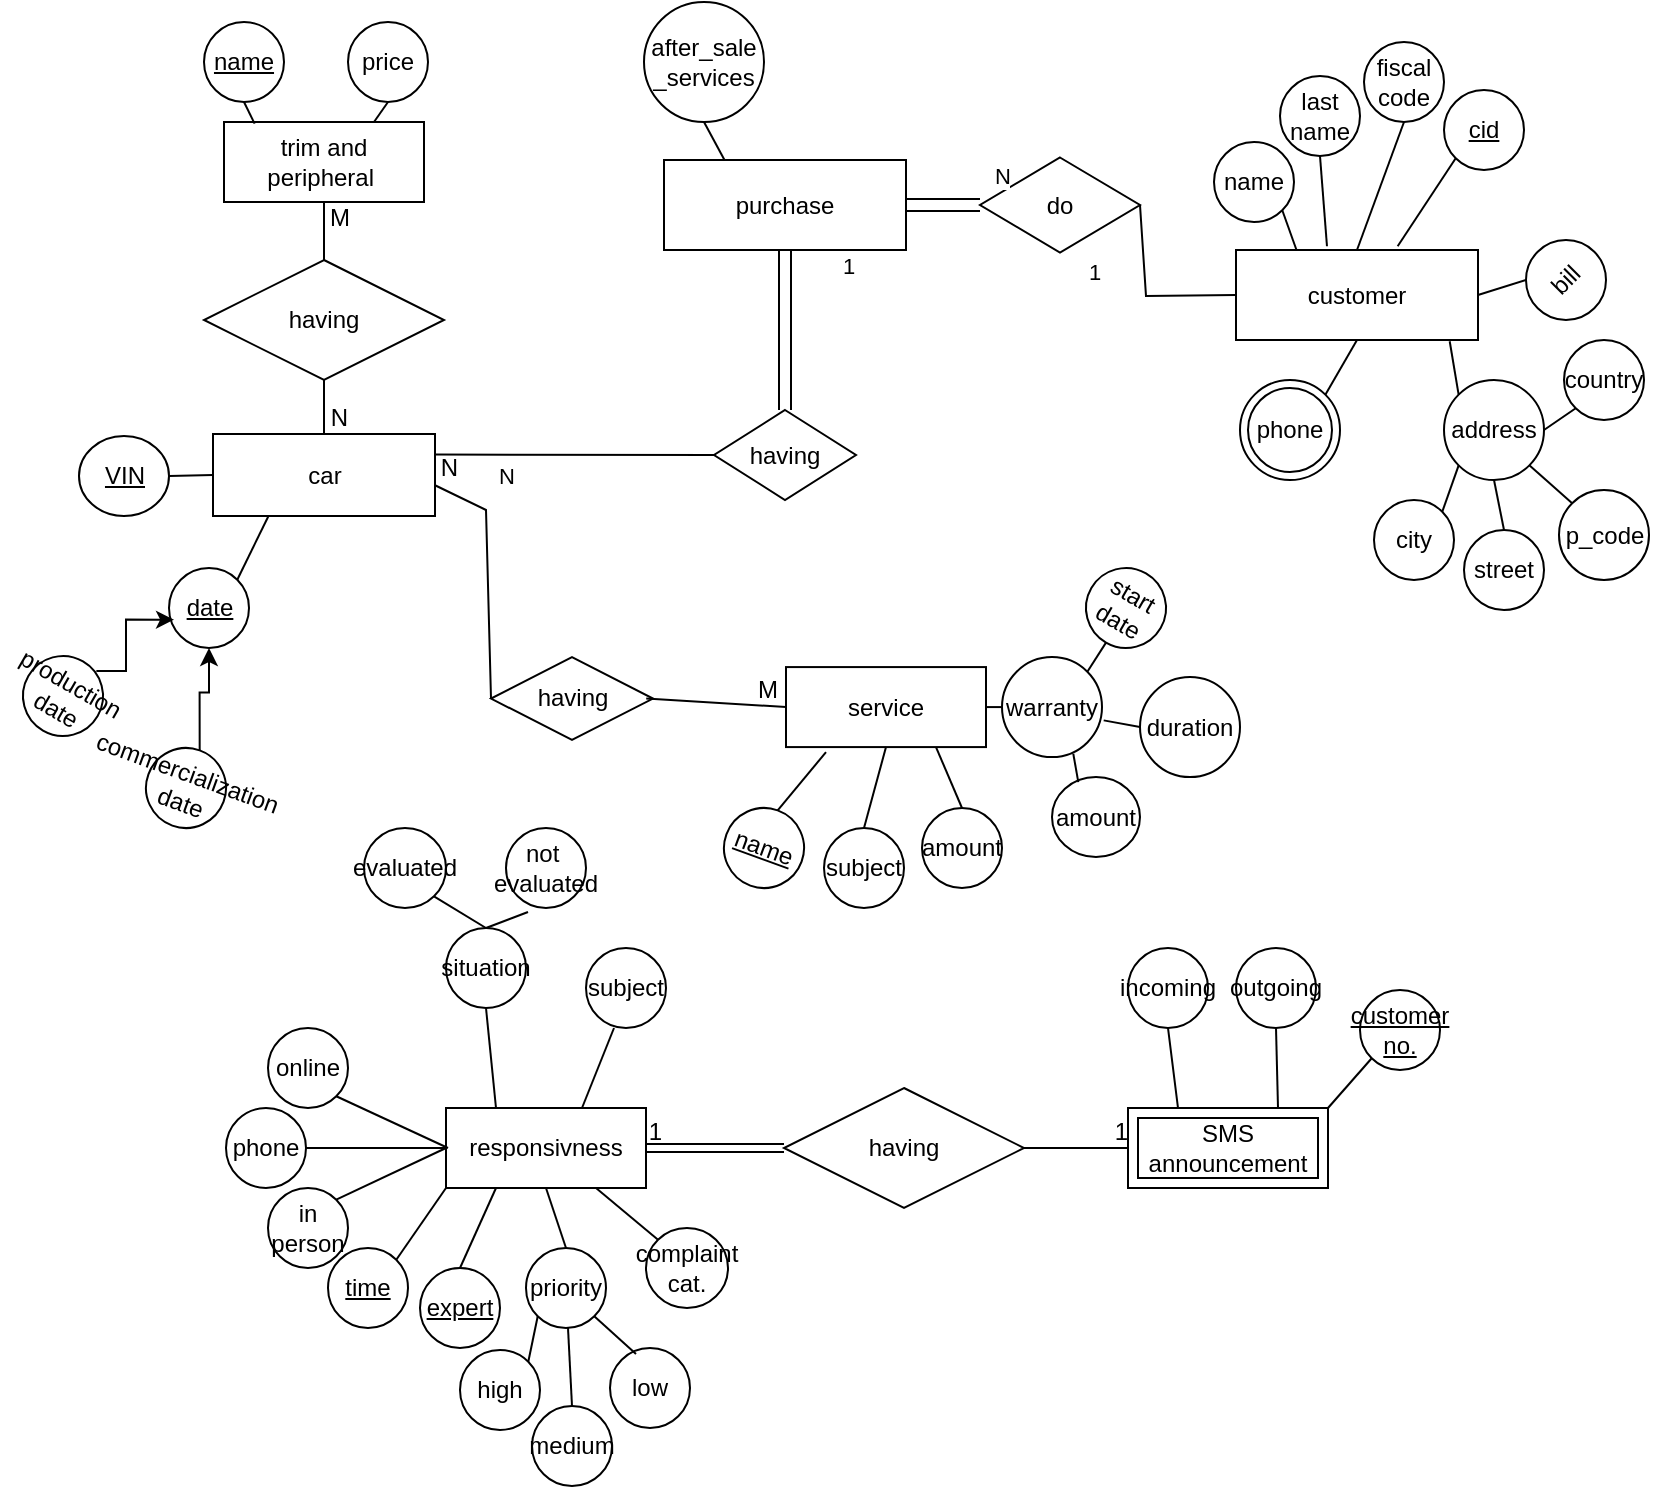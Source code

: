 <mxfile version="20.1.1" type="github">
  <diagram id="R2lEEEUBdFMjLlhIrx00" name="Page-1">
    <mxGraphModel dx="1662" dy="762" grid="1" gridSize="10" guides="1" tooltips="1" connect="1" arrows="1" fold="1" page="1" pageScale="1" pageWidth="850" pageHeight="1100" math="0" shadow="0" extFonts="Permanent Marker^https://fonts.googleapis.com/css?family=Permanent+Marker">
      <root>
        <mxCell id="0" />
        <mxCell id="1" parent="0" />
        <mxCell id="VcXtkFI63KXnIuvHoUmG-1" value="customer" style="rounded=0.5;whiteSpace=wrap;html=1;" parent="1" vertex="1">
          <mxGeometry x="635" y="130" width="121" height="45" as="geometry" />
        </mxCell>
        <mxCell id="VcXtkFI63KXnIuvHoUmG-2" value="name" style="ellipse;whiteSpace=wrap;html=1;aspect=fixed;" parent="1" vertex="1">
          <mxGeometry x="624" y="76" width="40" height="40" as="geometry" />
        </mxCell>
        <mxCell id="VcXtkFI63KXnIuvHoUmG-3" value="last name" style="ellipse;whiteSpace=wrap;html=1;aspect=fixed;" parent="1" vertex="1">
          <mxGeometry x="657" y="43" width="40" height="40" as="geometry" />
        </mxCell>
        <mxCell id="VcXtkFI63KXnIuvHoUmG-4" value="fiscal code" style="ellipse;whiteSpace=wrap;html=1;aspect=fixed;" parent="1" vertex="1">
          <mxGeometry x="699" y="26" width="40" height="40" as="geometry" />
        </mxCell>
        <mxCell id="VcXtkFI63KXnIuvHoUmG-5" value="cid" style="ellipse;whiteSpace=wrap;html=1;aspect=fixed;fontStyle=4;" parent="1" vertex="1">
          <mxGeometry x="739" y="50" width="40" height="40" as="geometry" />
        </mxCell>
        <mxCell id="VcXtkFI63KXnIuvHoUmG-6" value="phone" style="ellipse;shape=doubleEllipse;whiteSpace=wrap;html=1;aspect=fixed;" parent="1" vertex="1">
          <mxGeometry x="637" y="195" width="50" height="50" as="geometry" />
        </mxCell>
        <mxCell id="VcXtkFI63KXnIuvHoUmG-7" value="address" style="ellipse;whiteSpace=wrap;html=1;aspect=fixed;" parent="1" vertex="1">
          <mxGeometry x="739" y="195" width="50" height="50" as="geometry" />
        </mxCell>
        <mxCell id="VcXtkFI63KXnIuvHoUmG-8" value="city" style="ellipse;whiteSpace=wrap;html=1;aspect=fixed;" parent="1" vertex="1">
          <mxGeometry x="704" y="255" width="40" height="40" as="geometry" />
        </mxCell>
        <mxCell id="VcXtkFI63KXnIuvHoUmG-9" value="street" style="ellipse;whiteSpace=wrap;html=1;aspect=fixed;" parent="1" vertex="1">
          <mxGeometry x="749" y="270" width="40" height="40" as="geometry" />
        </mxCell>
        <mxCell id="VcXtkFI63KXnIuvHoUmG-10" value="country" style="ellipse;whiteSpace=wrap;html=1;aspect=fixed;" parent="1" vertex="1">
          <mxGeometry x="799" y="175" width="40" height="40" as="geometry" />
        </mxCell>
        <mxCell id="VcXtkFI63KXnIuvHoUmG-12" value="p_code" style="ellipse;whiteSpace=wrap;html=1;aspect=fixed;" parent="1" vertex="1">
          <mxGeometry x="796.5" y="250" width="45" height="45" as="geometry" />
        </mxCell>
        <mxCell id="VcXtkFI63KXnIuvHoUmG-14" value="bill" style="ellipse;whiteSpace=wrap;html=1;aspect=fixed;rotation=-45;" parent="1" vertex="1">
          <mxGeometry x="780" y="125" width="40" height="40" as="geometry" />
        </mxCell>
        <mxCell id="VcXtkFI63KXnIuvHoUmG-16" value="" style="endArrow=none;html=1;rounded=0;entryX=0;entryY=1;entryDx=0;entryDy=0;exitX=0.668;exitY=-0.042;exitDx=0;exitDy=0;exitPerimeter=0;" parent="1" source="VcXtkFI63KXnIuvHoUmG-1" target="VcXtkFI63KXnIuvHoUmG-5" edge="1">
          <mxGeometry width="50" height="50" relative="1" as="geometry">
            <mxPoint x="929" y="375" as="sourcePoint" />
            <mxPoint x="979" y="325" as="targetPoint" />
          </mxGeometry>
        </mxCell>
        <mxCell id="VcXtkFI63KXnIuvHoUmG-17" value="" style="endArrow=none;html=1;rounded=0;entryX=0.5;entryY=1;entryDx=0;entryDy=0;exitX=0.5;exitY=0;exitDx=0;exitDy=0;" parent="1" source="VcXtkFI63KXnIuvHoUmG-1" target="VcXtkFI63KXnIuvHoUmG-4" edge="1">
          <mxGeometry width="50" height="50" relative="1" as="geometry">
            <mxPoint x="929" y="375" as="sourcePoint" />
            <mxPoint x="979" y="325" as="targetPoint" />
          </mxGeometry>
        </mxCell>
        <mxCell id="VcXtkFI63KXnIuvHoUmG-18" value="" style="endArrow=none;html=1;rounded=0;entryX=0.5;entryY=1;entryDx=0;entryDy=0;exitX=0.376;exitY=-0.042;exitDx=0;exitDy=0;exitPerimeter=0;" parent="1" source="VcXtkFI63KXnIuvHoUmG-1" target="VcXtkFI63KXnIuvHoUmG-3" edge="1">
          <mxGeometry width="50" height="50" relative="1" as="geometry">
            <mxPoint x="929" y="375" as="sourcePoint" />
            <mxPoint x="979" y="325" as="targetPoint" />
          </mxGeometry>
        </mxCell>
        <mxCell id="VcXtkFI63KXnIuvHoUmG-19" value="" style="endArrow=none;html=1;rounded=0;entryX=1;entryY=1;entryDx=0;entryDy=0;exitX=0.25;exitY=0;exitDx=0;exitDy=0;" parent="1" source="VcXtkFI63KXnIuvHoUmG-1" target="VcXtkFI63KXnIuvHoUmG-2" edge="1">
          <mxGeometry width="50" height="50" relative="1" as="geometry">
            <mxPoint x="929" y="375" as="sourcePoint" />
            <mxPoint x="979" y="325" as="targetPoint" />
          </mxGeometry>
        </mxCell>
        <mxCell id="VcXtkFI63KXnIuvHoUmG-20" value="" style="endArrow=none;html=1;rounded=0;entryX=1;entryY=0;entryDx=0;entryDy=0;exitX=0.5;exitY=1;exitDx=0;exitDy=0;" parent="1" source="VcXtkFI63KXnIuvHoUmG-1" target="VcXtkFI63KXnIuvHoUmG-6" edge="1">
          <mxGeometry width="50" height="50" relative="1" as="geometry">
            <mxPoint x="929" y="375" as="sourcePoint" />
            <mxPoint x="979" y="325" as="targetPoint" />
          </mxGeometry>
        </mxCell>
        <mxCell id="VcXtkFI63KXnIuvHoUmG-21" value="" style="endArrow=none;html=1;rounded=0;entryX=1;entryY=0.5;entryDx=0;entryDy=0;exitX=0;exitY=0;exitDx=0;exitDy=0;" parent="1" source="VcXtkFI63KXnIuvHoUmG-14" target="VcXtkFI63KXnIuvHoUmG-1" edge="1">
          <mxGeometry width="50" height="50" relative="1" as="geometry">
            <mxPoint x="929" y="375" as="sourcePoint" />
            <mxPoint x="979" y="325" as="targetPoint" />
          </mxGeometry>
        </mxCell>
        <mxCell id="VcXtkFI63KXnIuvHoUmG-22" value="" style="endArrow=none;html=1;rounded=0;entryX=0.883;entryY=1.014;entryDx=0;entryDy=0;exitX=0;exitY=0;exitDx=0;exitDy=0;entryPerimeter=0;" parent="1" source="VcXtkFI63KXnIuvHoUmG-7" target="VcXtkFI63KXnIuvHoUmG-1" edge="1">
          <mxGeometry width="50" height="50" relative="1" as="geometry">
            <mxPoint x="929" y="375" as="sourcePoint" />
            <mxPoint x="979" y="325" as="targetPoint" />
          </mxGeometry>
        </mxCell>
        <mxCell id="VcXtkFI63KXnIuvHoUmG-23" value="" style="endArrow=none;html=1;rounded=0;entryX=1;entryY=1;entryDx=0;entryDy=0;exitX=0;exitY=0;exitDx=0;exitDy=0;" parent="1" source="VcXtkFI63KXnIuvHoUmG-12" target="VcXtkFI63KXnIuvHoUmG-7" edge="1">
          <mxGeometry width="50" height="50" relative="1" as="geometry">
            <mxPoint x="1029" y="335" as="sourcePoint" />
            <mxPoint x="1079" y="285" as="targetPoint" />
          </mxGeometry>
        </mxCell>
        <mxCell id="VcXtkFI63KXnIuvHoUmG-24" value="" style="endArrow=none;html=1;rounded=0;entryX=0.5;entryY=1;entryDx=0;entryDy=0;exitX=0.5;exitY=0;exitDx=0;exitDy=0;" parent="1" source="VcXtkFI63KXnIuvHoUmG-9" target="VcXtkFI63KXnIuvHoUmG-7" edge="1">
          <mxGeometry width="50" height="50" relative="1" as="geometry">
            <mxPoint x="1029" y="335" as="sourcePoint" />
            <mxPoint x="1079" y="285" as="targetPoint" />
          </mxGeometry>
        </mxCell>
        <mxCell id="VcXtkFI63KXnIuvHoUmG-25" value="" style="endArrow=none;html=1;rounded=0;entryX=0;entryY=1;entryDx=0;entryDy=0;exitX=1;exitY=0;exitDx=0;exitDy=0;" parent="1" source="VcXtkFI63KXnIuvHoUmG-8" target="VcXtkFI63KXnIuvHoUmG-7" edge="1">
          <mxGeometry width="50" height="50" relative="1" as="geometry">
            <mxPoint x="1029" y="335" as="sourcePoint" />
            <mxPoint x="1079" y="285" as="targetPoint" />
          </mxGeometry>
        </mxCell>
        <mxCell id="VcXtkFI63KXnIuvHoUmG-26" value="" style="endArrow=none;html=1;rounded=0;exitX=0;exitY=1;exitDx=0;exitDy=0;entryX=1;entryY=0.5;entryDx=0;entryDy=0;" parent="1" source="VcXtkFI63KXnIuvHoUmG-10" target="VcXtkFI63KXnIuvHoUmG-7" edge="1">
          <mxGeometry width="50" height="50" relative="1" as="geometry">
            <mxPoint x="1029" y="335" as="sourcePoint" />
            <mxPoint x="790" y="220" as="targetPoint" />
          </mxGeometry>
        </mxCell>
        <mxCell id="VcXtkFI63KXnIuvHoUmG-27" value="purchase" style="rounded=0;whiteSpace=wrap;html=1;" parent="1" vertex="1">
          <mxGeometry x="349" y="85" width="121" height="45" as="geometry" />
        </mxCell>
        <mxCell id="VcXtkFI63KXnIuvHoUmG-28" value="do" style="rhombus;whiteSpace=wrap;html=1;" parent="1" vertex="1">
          <mxGeometry x="507" y="83.75" width="80" height="47.5" as="geometry" />
        </mxCell>
        <mxCell id="VcXtkFI63KXnIuvHoUmG-31" value="after_sale&lt;br&gt;_services" style="ellipse;whiteSpace=wrap;html=1;aspect=fixed;" parent="1" vertex="1">
          <mxGeometry x="339" y="6" width="60" height="60" as="geometry" />
        </mxCell>
        <mxCell id="VcXtkFI63KXnIuvHoUmG-32" value="" style="endArrow=none;html=1;rounded=0;entryX=0.5;entryY=1;entryDx=0;entryDy=0;exitX=0.25;exitY=0;exitDx=0;exitDy=0;" parent="1" source="VcXtkFI63KXnIuvHoUmG-27" target="VcXtkFI63KXnIuvHoUmG-31" edge="1">
          <mxGeometry width="50" height="50" relative="1" as="geometry">
            <mxPoint x="461" y="150" as="sourcePoint" />
            <mxPoint x="411" y="340" as="targetPoint" />
          </mxGeometry>
        </mxCell>
        <mxCell id="VcXtkFI63KXnIuvHoUmG-39" value="" style="endArrow=classic;html=1;rounded=0;shape=link;width=6;entryX=1;entryY=0.5;entryDx=0;entryDy=0;exitX=0;exitY=0.5;exitDx=0;exitDy=0;" parent="1" source="VcXtkFI63KXnIuvHoUmG-28" target="VcXtkFI63KXnIuvHoUmG-27" edge="1">
          <mxGeometry relative="1" as="geometry">
            <mxPoint x="351" y="180" as="sourcePoint" />
            <mxPoint x="441" y="370" as="targetPoint" />
            <Array as="points" />
          </mxGeometry>
        </mxCell>
        <mxCell id="VcXtkFI63KXnIuvHoUmG-40" value="N" style="edgeLabel;resizable=0;html=1;align=center;verticalAlign=middle;" parent="VcXtkFI63KXnIuvHoUmG-39" connectable="0" vertex="1">
          <mxGeometry relative="1" as="geometry">
            <mxPoint x="29" y="-15" as="offset" />
          </mxGeometry>
        </mxCell>
        <mxCell id="VcXtkFI63KXnIuvHoUmG-50" value="" style="endArrow=0;html=1;rounded=0;exitX=0;exitY=0.5;exitDx=0;exitDy=0;entryX=1;entryY=0.5;entryDx=0;entryDy=0;" parent="1" source="VcXtkFI63KXnIuvHoUmG-1" target="VcXtkFI63KXnIuvHoUmG-28" edge="1">
          <mxGeometry relative="1" as="geometry">
            <mxPoint x="375" y="348" as="sourcePoint" />
            <mxPoint x="475" y="348" as="targetPoint" />
            <Array as="points">
              <mxPoint x="590" y="153" />
            </Array>
          </mxGeometry>
        </mxCell>
        <mxCell id="VcXtkFI63KXnIuvHoUmG-51" value="1" style="edgeLabel;resizable=0;html=1;align=center;verticalAlign=middle;" parent="VcXtkFI63KXnIuvHoUmG-50" connectable="0" vertex="1">
          <mxGeometry relative="1" as="geometry">
            <mxPoint x="-26" y="-12" as="offset" />
          </mxGeometry>
        </mxCell>
        <mxCell id="VcXtkFI63KXnIuvHoUmG-52" value="car" style="rounded=0;whiteSpace=wrap;html=1;" parent="1" vertex="1">
          <mxGeometry x="123.5" y="222" width="111" height="41" as="geometry" />
        </mxCell>
        <mxCell id="VcXtkFI63KXnIuvHoUmG-53" value="having" style="rhombus;whiteSpace=wrap;html=1;rotation=0;" parent="1" vertex="1">
          <mxGeometry x="374" y="210" width="71" height="45" as="geometry" />
        </mxCell>
        <mxCell id="VcXtkFI63KXnIuvHoUmG-54" value="" style="endArrow=classic;html=1;rounded=0;shape=link;width=6;entryX=0.5;entryY=1;entryDx=0;entryDy=0;" parent="1" source="VcXtkFI63KXnIuvHoUmG-53" target="VcXtkFI63KXnIuvHoUmG-27" edge="1">
          <mxGeometry relative="1" as="geometry">
            <mxPoint x="491" y="287.5" as="sourcePoint" />
            <mxPoint x="571" y="287.5" as="targetPoint" />
          </mxGeometry>
        </mxCell>
        <mxCell id="VcXtkFI63KXnIuvHoUmG-55" value="1" style="edgeLabel;resizable=0;html=1;align=center;verticalAlign=middle;" parent="VcXtkFI63KXnIuvHoUmG-54" connectable="0" vertex="1">
          <mxGeometry relative="1" as="geometry">
            <mxPoint x="31" y="-32" as="offset" />
          </mxGeometry>
        </mxCell>
        <mxCell id="VcXtkFI63KXnIuvHoUmG-56" value="" style="endArrow=0;html=1;rounded=0;exitX=1;exitY=0.25;exitDx=0;exitDy=0;entryX=0;entryY=0.5;entryDx=0;entryDy=0;" parent="1" source="VcXtkFI63KXnIuvHoUmG-52" target="VcXtkFI63KXnIuvHoUmG-53" edge="1">
          <mxGeometry relative="1" as="geometry">
            <mxPoint x="261" y="132" as="sourcePoint" />
            <mxPoint x="331" y="132" as="targetPoint" />
            <Array as="points" />
          </mxGeometry>
        </mxCell>
        <mxCell id="VcXtkFI63KXnIuvHoUmG-57" value="N" style="edgeLabel;resizable=0;html=1;align=center;verticalAlign=middle;" parent="VcXtkFI63KXnIuvHoUmG-56" connectable="0" vertex="1">
          <mxGeometry relative="1" as="geometry">
            <mxPoint x="-35" y="10" as="offset" />
          </mxGeometry>
        </mxCell>
        <mxCell id="VcXtkFI63KXnIuvHoUmG-60" value="" style="endArrow=none;html=1;rounded=0;exitX=1;exitY=0.5;exitDx=0;exitDy=0;entryX=0;entryY=0.5;entryDx=0;entryDy=0;" parent="1" source="VcXtkFI63KXnIuvHoUmG-68" target="VcXtkFI63KXnIuvHoUmG-52" edge="1">
          <mxGeometry width="50" height="50" relative="1" as="geometry">
            <mxPoint x="99" y="253" as="sourcePoint" />
            <mxPoint x="309" y="143" as="targetPoint" />
          </mxGeometry>
        </mxCell>
        <mxCell id="VcXtkFI63KXnIuvHoUmG-61" value="date" style="ellipse;whiteSpace=wrap;html=1;aspect=fixed;fontStyle=4;" parent="1" vertex="1">
          <mxGeometry x="101.5" y="289" width="40" height="40" as="geometry" />
        </mxCell>
        <mxCell id="VcXtkFI63KXnIuvHoUmG-62" value="" style="endArrow=none;html=1;rounded=0;entryX=0.25;entryY=1;entryDx=0;entryDy=0;exitX=1;exitY=0;exitDx=0;exitDy=0;" parent="1" source="VcXtkFI63KXnIuvHoUmG-61" target="VcXtkFI63KXnIuvHoUmG-52" edge="1">
          <mxGeometry width="50" height="50" relative="1" as="geometry">
            <mxPoint x="259" y="193" as="sourcePoint" />
            <mxPoint x="309" y="143" as="targetPoint" />
          </mxGeometry>
        </mxCell>
        <mxCell id="VcXtkFI63KXnIuvHoUmG-64" style="edgeStyle=orthogonalEdgeStyle;rounded=0;orthogonalLoop=1;jettySize=auto;html=1;exitX=0.021;exitY=0.295;exitDx=0;exitDy=0;entryX=0.063;entryY=0.646;entryDx=0;entryDy=0;entryPerimeter=0;exitPerimeter=0;" parent="1" source="VcXtkFI63KXnIuvHoUmG-63" target="VcXtkFI63KXnIuvHoUmG-61" edge="1">
          <mxGeometry relative="1" as="geometry">
            <Array as="points">
              <mxPoint x="80" y="341" />
              <mxPoint x="80" y="315" />
            </Array>
          </mxGeometry>
        </mxCell>
        <mxCell id="VcXtkFI63KXnIuvHoUmG-63" value="production date" style="ellipse;whiteSpace=wrap;html=1;aspect=fixed;direction=south;rotation=30;" parent="1" vertex="1">
          <mxGeometry x="28.5" y="333" width="40" height="40" as="geometry" />
        </mxCell>
        <mxCell id="VcXtkFI63KXnIuvHoUmG-66" style="edgeStyle=orthogonalEdgeStyle;rounded=0;orthogonalLoop=1;jettySize=auto;html=1;exitX=0.5;exitY=0;exitDx=0;exitDy=0;entryX=0.5;entryY=1;entryDx=0;entryDy=0;" parent="1" source="VcXtkFI63KXnIuvHoUmG-65" target="VcXtkFI63KXnIuvHoUmG-61" edge="1">
          <mxGeometry relative="1" as="geometry">
            <mxPoint x="123.5" y="353" as="targetPoint" />
          </mxGeometry>
        </mxCell>
        <mxCell id="VcXtkFI63KXnIuvHoUmG-65" value="commercialization&amp;nbsp;&lt;br&gt;date" style="ellipse;whiteSpace=wrap;html=1;aspect=fixed;rotation=20;" parent="1" vertex="1">
          <mxGeometry x="90" y="379" width="40" height="40" as="geometry" />
        </mxCell>
        <mxCell id="VcXtkFI63KXnIuvHoUmG-67" value="service" style="whiteSpace=wrap;html=1;align=center;" parent="1" vertex="1">
          <mxGeometry x="410" y="338.54" width="100" height="40" as="geometry" />
        </mxCell>
        <mxCell id="VcXtkFI63KXnIuvHoUmG-68" value="VIN" style="ellipse;whiteSpace=wrap;html=1;align=center;fontStyle=4;" parent="1" vertex="1">
          <mxGeometry x="56.5" y="223" width="45" height="40" as="geometry" />
        </mxCell>
        <mxCell id="VcXtkFI63KXnIuvHoUmG-69" value="having" style="shape=rhombus;perimeter=rhombusPerimeter;whiteSpace=wrap;html=1;align=center;rotation=0;" parent="1" vertex="1">
          <mxGeometry x="262.5" y="333.54" width="81" height="41.46" as="geometry" />
        </mxCell>
        <mxCell id="VcXtkFI63KXnIuvHoUmG-70" value="" style="endArrow=none;html=1;rounded=0;entryX=1;entryY=0.625;entryDx=0;entryDy=0;entryPerimeter=0;exitX=0;exitY=0.5;exitDx=0;exitDy=0;" parent="1" source="VcXtkFI63KXnIuvHoUmG-69" target="VcXtkFI63KXnIuvHoUmG-52" edge="1">
          <mxGeometry relative="1" as="geometry">
            <mxPoint x="251" y="343" as="sourcePoint" />
            <mxPoint x="521" y="153" as="targetPoint" />
            <Array as="points">
              <mxPoint x="260" y="260" />
            </Array>
          </mxGeometry>
        </mxCell>
        <mxCell id="VcXtkFI63KXnIuvHoUmG-71" value="N" style="resizable=0;html=1;align=right;verticalAlign=bottom;" parent="VcXtkFI63KXnIuvHoUmG-70" connectable="0" vertex="1">
          <mxGeometry x="1" relative="1" as="geometry">
            <mxPoint x="12" as="offset" />
          </mxGeometry>
        </mxCell>
        <mxCell id="VcXtkFI63KXnIuvHoUmG-73" value="" style="endArrow=none;html=1;rounded=0;entryX=0;entryY=0.5;entryDx=0;entryDy=0;exitX=0.958;exitY=0.5;exitDx=0;exitDy=0;exitPerimeter=0;" parent="1" source="VcXtkFI63KXnIuvHoUmG-69" target="VcXtkFI63KXnIuvHoUmG-67" edge="1">
          <mxGeometry relative="1" as="geometry">
            <mxPoint x="359" y="359" as="sourcePoint" />
            <mxPoint x="429" y="359" as="targetPoint" />
          </mxGeometry>
        </mxCell>
        <mxCell id="VcXtkFI63KXnIuvHoUmG-74" value="M" style="resizable=0;html=1;align=right;verticalAlign=bottom;" parent="VcXtkFI63KXnIuvHoUmG-73" connectable="0" vertex="1">
          <mxGeometry x="1" relative="1" as="geometry">
            <mxPoint x="-3" as="offset" />
          </mxGeometry>
        </mxCell>
        <mxCell id="VcXtkFI63KXnIuvHoUmG-75" value="name" style="ellipse;whiteSpace=wrap;html=1;align=center;fontStyle=4;rotation=20;" parent="1" vertex="1">
          <mxGeometry x="379" y="409" width="40" height="40" as="geometry" />
        </mxCell>
        <mxCell id="VcXtkFI63KXnIuvHoUmG-77" value="" style="endArrow=none;html=1;rounded=0;entryX=0.5;entryY=0;entryDx=0;entryDy=0;exitX=0.2;exitY=1.063;exitDx=0;exitDy=0;exitPerimeter=0;" parent="1" source="VcXtkFI63KXnIuvHoUmG-67" target="VcXtkFI63KXnIuvHoUmG-75" edge="1">
          <mxGeometry relative="1" as="geometry">
            <mxPoint x="109" y="169" as="sourcePoint" />
            <mxPoint x="269" y="169" as="targetPoint" />
          </mxGeometry>
        </mxCell>
        <mxCell id="VcXtkFI63KXnIuvHoUmG-78" value="subject" style="ellipse;whiteSpace=wrap;html=1;align=center;" parent="1" vertex="1">
          <mxGeometry x="429" y="419" width="40" height="40" as="geometry" />
        </mxCell>
        <mxCell id="VcXtkFI63KXnIuvHoUmG-79" value="" style="endArrow=none;html=1;rounded=0;entryX=0.5;entryY=0;entryDx=0;entryDy=0;exitX=0.5;exitY=1;exitDx=0;exitDy=0;" parent="1" source="VcXtkFI63KXnIuvHoUmG-67" target="VcXtkFI63KXnIuvHoUmG-78" edge="1">
          <mxGeometry relative="1" as="geometry">
            <mxPoint x="109" y="169" as="sourcePoint" />
            <mxPoint x="269" y="169" as="targetPoint" />
          </mxGeometry>
        </mxCell>
        <mxCell id="VcXtkFI63KXnIuvHoUmG-80" value="amount" style="ellipse;whiteSpace=wrap;html=1;align=center;" parent="1" vertex="1">
          <mxGeometry x="478" y="409" width="40" height="40" as="geometry" />
        </mxCell>
        <mxCell id="VcXtkFI63KXnIuvHoUmG-81" value="" style="endArrow=none;html=1;rounded=0;entryX=0.5;entryY=0;entryDx=0;entryDy=0;exitX=0.75;exitY=1;exitDx=0;exitDy=0;" parent="1" source="VcXtkFI63KXnIuvHoUmG-67" target="VcXtkFI63KXnIuvHoUmG-80" edge="1">
          <mxGeometry relative="1" as="geometry">
            <mxPoint x="109" y="169" as="sourcePoint" />
            <mxPoint x="269" y="169" as="targetPoint" />
          </mxGeometry>
        </mxCell>
        <mxCell id="VcXtkFI63KXnIuvHoUmG-82" value="warranty" style="ellipse;whiteSpace=wrap;html=1;align=center;" parent="1" vertex="1">
          <mxGeometry x="518" y="333.54" width="50" height="50" as="geometry" />
        </mxCell>
        <mxCell id="VcXtkFI63KXnIuvHoUmG-83" value="" style="endArrow=none;html=1;rounded=0;entryX=0;entryY=0.5;entryDx=0;entryDy=0;exitX=1;exitY=0.5;exitDx=0;exitDy=0;" parent="1" source="VcXtkFI63KXnIuvHoUmG-67" target="VcXtkFI63KXnIuvHoUmG-82" edge="1">
          <mxGeometry relative="1" as="geometry">
            <mxPoint x="275" y="269" as="sourcePoint" />
            <mxPoint x="435" y="269" as="targetPoint" />
          </mxGeometry>
        </mxCell>
        <mxCell id="VcXtkFI63KXnIuvHoUmG-84" value="" style="endArrow=none;html=1;rounded=0;exitX=1;exitY=0;exitDx=0;exitDy=0;entryX=0.5;entryY=1;entryDx=0;entryDy=0;" parent="1" source="VcXtkFI63KXnIuvHoUmG-82" target="VcXtkFI63KXnIuvHoUmG-85" edge="1">
          <mxGeometry relative="1" as="geometry">
            <mxPoint x="268" y="273.54" as="sourcePoint" />
            <mxPoint x="628" y="323.54" as="targetPoint" />
          </mxGeometry>
        </mxCell>
        <mxCell id="VcXtkFI63KXnIuvHoUmG-85" value="start&lt;br&gt;date" style="ellipse;whiteSpace=wrap;html=1;align=center;rotation=30;" parent="1" vertex="1">
          <mxGeometry x="560" y="289" width="40" height="40" as="geometry" />
        </mxCell>
        <mxCell id="VcXtkFI63KXnIuvHoUmG-86" value="duration" style="ellipse;whiteSpace=wrap;html=1;align=center;rotation=0;" parent="1" vertex="1">
          <mxGeometry x="587" y="343.54" width="50" height="50" as="geometry" />
        </mxCell>
        <mxCell id="VcXtkFI63KXnIuvHoUmG-87" value="" style="endArrow=none;html=1;rounded=0;entryX=0;entryY=0.5;entryDx=0;entryDy=0;exitX=1.017;exitY=0.633;exitDx=0;exitDy=0;exitPerimeter=0;" parent="1" source="VcXtkFI63KXnIuvHoUmG-82" target="VcXtkFI63KXnIuvHoUmG-86" edge="1">
          <mxGeometry relative="1" as="geometry">
            <mxPoint x="538" y="370" as="sourcePoint" />
            <mxPoint x="398" y="285" as="targetPoint" />
          </mxGeometry>
        </mxCell>
        <mxCell id="VcXtkFI63KXnIuvHoUmG-88" value="amount" style="ellipse;whiteSpace=wrap;html=1;align=center;" parent="1" vertex="1">
          <mxGeometry x="543" y="393.54" width="44" height="40" as="geometry" />
        </mxCell>
        <mxCell id="VcXtkFI63KXnIuvHoUmG-89" value="" style="endArrow=none;html=1;rounded=0;entryX=0.299;entryY=0.063;entryDx=0;entryDy=0;entryPerimeter=0;exitX=0.713;exitY=0.967;exitDx=0;exitDy=0;exitPerimeter=0;" parent="1" source="VcXtkFI63KXnIuvHoUmG-82" target="VcXtkFI63KXnIuvHoUmG-88" edge="1">
          <mxGeometry relative="1" as="geometry">
            <mxPoint x="342" y="153.54" as="sourcePoint" />
            <mxPoint x="502" y="153.54" as="targetPoint" />
          </mxGeometry>
        </mxCell>
        <mxCell id="VcXtkFI63KXnIuvHoUmG-90" value="having" style="shape=rhombus;perimeter=rhombusPerimeter;whiteSpace=wrap;html=1;align=center;" parent="1" vertex="1">
          <mxGeometry x="119" y="135" width="120" height="60" as="geometry" />
        </mxCell>
        <mxCell id="VcXtkFI63KXnIuvHoUmG-93" value="trim and peripheral&amp;nbsp;" style="whiteSpace=wrap;html=1;align=center;" parent="1" vertex="1">
          <mxGeometry x="129" y="66" width="100" height="40" as="geometry" />
        </mxCell>
        <mxCell id="VcXtkFI63KXnIuvHoUmG-94" value="name" style="ellipse;whiteSpace=wrap;html=1;align=center;fontStyle=4;" parent="1" vertex="1">
          <mxGeometry x="119" y="16" width="40" height="40" as="geometry" />
        </mxCell>
        <mxCell id="VcXtkFI63KXnIuvHoUmG-95" value="" style="endArrow=none;html=1;rounded=0;exitX=0.153;exitY=0.021;exitDx=0;exitDy=0;exitPerimeter=0;entryX=0.5;entryY=1;entryDx=0;entryDy=0;" parent="1" source="VcXtkFI63KXnIuvHoUmG-93" target="VcXtkFI63KXnIuvHoUmG-94" edge="1">
          <mxGeometry relative="1" as="geometry">
            <mxPoint x="361" y="196" as="sourcePoint" />
            <mxPoint x="521" y="196" as="targetPoint" />
          </mxGeometry>
        </mxCell>
        <mxCell id="VcXtkFI63KXnIuvHoUmG-96" value="price" style="ellipse;whiteSpace=wrap;html=1;align=center;" parent="1" vertex="1">
          <mxGeometry x="191" y="16" width="40" height="40" as="geometry" />
        </mxCell>
        <mxCell id="VcXtkFI63KXnIuvHoUmG-99" value="" style="endArrow=none;html=1;rounded=0;entryX=0.5;entryY=1;entryDx=0;entryDy=0;exitX=0.75;exitY=0;exitDx=0;exitDy=0;" parent="1" source="VcXtkFI63KXnIuvHoUmG-93" target="VcXtkFI63KXnIuvHoUmG-96" edge="1">
          <mxGeometry relative="1" as="geometry">
            <mxPoint x="361" y="196" as="sourcePoint" />
            <mxPoint x="521" y="196" as="targetPoint" />
          </mxGeometry>
        </mxCell>
        <mxCell id="VcXtkFI63KXnIuvHoUmG-100" value="" style="endArrow=none;html=1;rounded=0;entryX=0.5;entryY=0;entryDx=0;entryDy=0;exitX=0.5;exitY=1;exitDx=0;exitDy=0;" parent="1" source="VcXtkFI63KXnIuvHoUmG-90" target="VcXtkFI63KXnIuvHoUmG-52" edge="1">
          <mxGeometry relative="1" as="geometry">
            <mxPoint x="323" y="217.25" as="sourcePoint" />
            <mxPoint x="311" y="134.75" as="targetPoint" />
            <Array as="points" />
          </mxGeometry>
        </mxCell>
        <mxCell id="VcXtkFI63KXnIuvHoUmG-101" value="N" style="resizable=0;html=1;align=right;verticalAlign=bottom;" parent="VcXtkFI63KXnIuvHoUmG-100" connectable="0" vertex="1">
          <mxGeometry x="1" relative="1" as="geometry">
            <mxPoint x="12" as="offset" />
          </mxGeometry>
        </mxCell>
        <mxCell id="VcXtkFI63KXnIuvHoUmG-102" value="" style="endArrow=none;html=1;rounded=0;entryX=0.5;entryY=1;entryDx=0;entryDy=0;exitX=0.5;exitY=0;exitDx=0;exitDy=0;" parent="1" source="VcXtkFI63KXnIuvHoUmG-90" target="VcXtkFI63KXnIuvHoUmG-93" edge="1">
          <mxGeometry relative="1" as="geometry">
            <mxPoint x="176" y="146" as="sourcePoint" />
            <mxPoint x="226" y="123" as="targetPoint" />
          </mxGeometry>
        </mxCell>
        <mxCell id="VcXtkFI63KXnIuvHoUmG-103" value="M" style="resizable=0;html=1;align=right;verticalAlign=bottom;" parent="VcXtkFI63KXnIuvHoUmG-102" connectable="0" vertex="1">
          <mxGeometry x="1" relative="1" as="geometry">
            <mxPoint x="13" y="16" as="offset" />
          </mxGeometry>
        </mxCell>
        <mxCell id="CghPYJ2mI8VZy3EIdNW--1" value="responsivness" style="whiteSpace=wrap;html=1;align=center;" vertex="1" parent="1">
          <mxGeometry x="240" y="559" width="100" height="40" as="geometry" />
        </mxCell>
        <mxCell id="CghPYJ2mI8VZy3EIdNW--2" value="having" style="shape=rhombus;perimeter=rhombusPerimeter;whiteSpace=wrap;html=1;align=center;" vertex="1" parent="1">
          <mxGeometry x="409" y="549" width="120" height="60" as="geometry" />
        </mxCell>
        <mxCell id="CghPYJ2mI8VZy3EIdNW--3" value="SMS announcement" style="shape=ext;margin=3;double=1;whiteSpace=wrap;html=1;align=center;" vertex="1" parent="1">
          <mxGeometry x="581" y="559" width="100" height="40" as="geometry" />
        </mxCell>
        <mxCell id="CghPYJ2mI8VZy3EIdNW--7" value="" style="shape=link;html=1;rounded=0;entryX=1;entryY=0.5;entryDx=0;entryDy=0;exitX=0;exitY=0.5;exitDx=0;exitDy=0;" edge="1" parent="1" source="CghPYJ2mI8VZy3EIdNW--2" target="CghPYJ2mI8VZy3EIdNW--1">
          <mxGeometry relative="1" as="geometry">
            <mxPoint x="311" y="389" as="sourcePoint" />
            <mxPoint x="471" y="389" as="targetPoint" />
          </mxGeometry>
        </mxCell>
        <mxCell id="CghPYJ2mI8VZy3EIdNW--8" value="1" style="resizable=0;html=1;align=right;verticalAlign=bottom;" connectable="0" vertex="1" parent="CghPYJ2mI8VZy3EIdNW--7">
          <mxGeometry x="1" relative="1" as="geometry">
            <mxPoint x="8" as="offset" />
          </mxGeometry>
        </mxCell>
        <mxCell id="CghPYJ2mI8VZy3EIdNW--9" value="" style="endArrow=none;html=1;rounded=0;entryX=0;entryY=0.5;entryDx=0;entryDy=0;exitX=1;exitY=0.5;exitDx=0;exitDy=0;" edge="1" parent="1" source="CghPYJ2mI8VZy3EIdNW--2" target="CghPYJ2mI8VZy3EIdNW--3">
          <mxGeometry relative="1" as="geometry">
            <mxPoint x="311" y="389" as="sourcePoint" />
            <mxPoint x="471" y="389" as="targetPoint" />
          </mxGeometry>
        </mxCell>
        <mxCell id="CghPYJ2mI8VZy3EIdNW--10" value="1" style="resizable=0;html=1;align=right;verticalAlign=bottom;" connectable="0" vertex="1" parent="CghPYJ2mI8VZy3EIdNW--9">
          <mxGeometry x="1" relative="1" as="geometry" />
        </mxCell>
        <mxCell id="CghPYJ2mI8VZy3EIdNW--11" value="online" style="ellipse;whiteSpace=wrap;html=1;align=center;" vertex="1" parent="1">
          <mxGeometry x="151" y="519" width="40" height="40" as="geometry" />
        </mxCell>
        <mxCell id="CghPYJ2mI8VZy3EIdNW--12" value="phone" style="ellipse;whiteSpace=wrap;html=1;align=center;" vertex="1" parent="1">
          <mxGeometry x="130" y="559" width="40" height="40" as="geometry" />
        </mxCell>
        <mxCell id="CghPYJ2mI8VZy3EIdNW--13" value="in person" style="ellipse;whiteSpace=wrap;html=1;align=center;" vertex="1" parent="1">
          <mxGeometry x="151" y="599" width="40" height="40" as="geometry" />
        </mxCell>
        <mxCell id="CghPYJ2mI8VZy3EIdNW--14" value="" style="endArrow=none;html=1;rounded=0;exitX=1;exitY=1;exitDx=0;exitDy=0;" edge="1" parent="1" source="CghPYJ2mI8VZy3EIdNW--11">
          <mxGeometry relative="1" as="geometry">
            <mxPoint x="191" y="549" as="sourcePoint" />
            <mxPoint x="241" y="579" as="targetPoint" />
          </mxGeometry>
        </mxCell>
        <mxCell id="CghPYJ2mI8VZy3EIdNW--15" value="" style="endArrow=none;html=1;rounded=0;entryX=0;entryY=0.5;entryDx=0;entryDy=0;exitX=1;exitY=0.5;exitDx=0;exitDy=0;" edge="1" parent="1" source="CghPYJ2mI8VZy3EIdNW--12" target="CghPYJ2mI8VZy3EIdNW--1">
          <mxGeometry relative="1" as="geometry">
            <mxPoint x="311" y="389" as="sourcePoint" />
            <mxPoint x="471" y="389" as="targetPoint" />
          </mxGeometry>
        </mxCell>
        <mxCell id="CghPYJ2mI8VZy3EIdNW--16" value="" style="endArrow=none;html=1;rounded=0;entryX=0;entryY=0.5;entryDx=0;entryDy=0;exitX=1;exitY=0;exitDx=0;exitDy=0;" edge="1" parent="1" source="CghPYJ2mI8VZy3EIdNW--13" target="CghPYJ2mI8VZy3EIdNW--1">
          <mxGeometry relative="1" as="geometry">
            <mxPoint x="311" y="389" as="sourcePoint" />
            <mxPoint x="471" y="389" as="targetPoint" />
          </mxGeometry>
        </mxCell>
        <mxCell id="CghPYJ2mI8VZy3EIdNW--17" value="priority" style="ellipse;whiteSpace=wrap;html=1;align=center;" vertex="1" parent="1">
          <mxGeometry x="280" y="629" width="40" height="40" as="geometry" />
        </mxCell>
        <mxCell id="CghPYJ2mI8VZy3EIdNW--18" value="" style="endArrow=none;html=1;rounded=0;entryX=0.5;entryY=0;entryDx=0;entryDy=0;exitX=0.5;exitY=1;exitDx=0;exitDy=0;" edge="1" parent="1" source="CghPYJ2mI8VZy3EIdNW--1" target="CghPYJ2mI8VZy3EIdNW--17">
          <mxGeometry relative="1" as="geometry">
            <mxPoint x="311" y="489" as="sourcePoint" />
            <mxPoint x="471" y="489" as="targetPoint" />
          </mxGeometry>
        </mxCell>
        <mxCell id="CghPYJ2mI8VZy3EIdNW--19" value="high" style="ellipse;whiteSpace=wrap;html=1;align=center;" vertex="1" parent="1">
          <mxGeometry x="247" y="680" width="40" height="40" as="geometry" />
        </mxCell>
        <mxCell id="CghPYJ2mI8VZy3EIdNW--20" value="medium" style="ellipse;whiteSpace=wrap;html=1;align=center;" vertex="1" parent="1">
          <mxGeometry x="283" y="708" width="40" height="40" as="geometry" />
        </mxCell>
        <mxCell id="CghPYJ2mI8VZy3EIdNW--21" value="low" style="ellipse;whiteSpace=wrap;html=1;align=center;" vertex="1" parent="1">
          <mxGeometry x="322" y="679" width="40" height="40" as="geometry" />
        </mxCell>
        <mxCell id="CghPYJ2mI8VZy3EIdNW--22" value="" style="endArrow=none;html=1;rounded=0;exitX=0;exitY=1;exitDx=0;exitDy=0;entryX=1;entryY=0;entryDx=0;entryDy=0;" edge="1" parent="1" source="CghPYJ2mI8VZy3EIdNW--17" target="CghPYJ2mI8VZy3EIdNW--19">
          <mxGeometry relative="1" as="geometry">
            <mxPoint x="311" y="489" as="sourcePoint" />
            <mxPoint x="471" y="489" as="targetPoint" />
          </mxGeometry>
        </mxCell>
        <mxCell id="CghPYJ2mI8VZy3EIdNW--23" value="" style="endArrow=none;html=1;rounded=0;exitX=0.525;exitY=1;exitDx=0;exitDy=0;entryX=0.5;entryY=0;entryDx=0;entryDy=0;exitPerimeter=0;" edge="1" parent="1" source="CghPYJ2mI8VZy3EIdNW--17" target="CghPYJ2mI8VZy3EIdNW--20">
          <mxGeometry relative="1" as="geometry">
            <mxPoint x="306" y="679" as="sourcePoint" />
            <mxPoint x="512" y="499" as="targetPoint" />
          </mxGeometry>
        </mxCell>
        <mxCell id="CghPYJ2mI8VZy3EIdNW--24" value="" style="endArrow=none;html=1;rounded=0;entryX=0.325;entryY=0.075;entryDx=0;entryDy=0;entryPerimeter=0;exitX=1;exitY=1;exitDx=0;exitDy=0;" edge="1" parent="1" source="CghPYJ2mI8VZy3EIdNW--17" target="CghPYJ2mI8VZy3EIdNW--21">
          <mxGeometry relative="1" as="geometry">
            <mxPoint x="311" y="389" as="sourcePoint" />
            <mxPoint x="471" y="389" as="targetPoint" />
          </mxGeometry>
        </mxCell>
        <mxCell id="CghPYJ2mI8VZy3EIdNW--26" value="situation" style="ellipse;whiteSpace=wrap;html=1;align=center;" vertex="1" parent="1">
          <mxGeometry x="240" y="469" width="40" height="40" as="geometry" />
        </mxCell>
        <mxCell id="CghPYJ2mI8VZy3EIdNW--27" value="" style="endArrow=none;html=1;rounded=0;exitX=0.5;exitY=1;exitDx=0;exitDy=0;entryX=0.25;entryY=0;entryDx=0;entryDy=0;" edge="1" parent="1" source="CghPYJ2mI8VZy3EIdNW--26" target="CghPYJ2mI8VZy3EIdNW--1">
          <mxGeometry relative="1" as="geometry">
            <mxPoint x="311" y="589" as="sourcePoint" />
            <mxPoint x="471" y="589" as="targetPoint" />
          </mxGeometry>
        </mxCell>
        <mxCell id="CghPYJ2mI8VZy3EIdNW--28" value="evaluated" style="ellipse;whiteSpace=wrap;html=1;align=center;" vertex="1" parent="1">
          <mxGeometry x="199" y="419" width="41" height="40" as="geometry" />
        </mxCell>
        <mxCell id="CghPYJ2mI8VZy3EIdNW--29" value="not&amp;nbsp;&lt;br&gt;evaluated" style="ellipse;whiteSpace=wrap;html=1;align=center;" vertex="1" parent="1">
          <mxGeometry x="270" y="419" width="40" height="40" as="geometry" />
        </mxCell>
        <mxCell id="CghPYJ2mI8VZy3EIdNW--30" value="" style="endArrow=none;html=1;rounded=0;exitX=0.5;exitY=0;exitDx=0;exitDy=0;entryX=1;entryY=1;entryDx=0;entryDy=0;" edge="1" parent="1" source="CghPYJ2mI8VZy3EIdNW--26" target="CghPYJ2mI8VZy3EIdNW--28">
          <mxGeometry relative="1" as="geometry">
            <mxPoint x="311" y="289" as="sourcePoint" />
            <mxPoint x="471" y="289" as="targetPoint" />
          </mxGeometry>
        </mxCell>
        <mxCell id="CghPYJ2mI8VZy3EIdNW--31" value="" style="endArrow=none;html=1;rounded=0;entryX=0.5;entryY=0;entryDx=0;entryDy=0;exitX=0.275;exitY=1.05;exitDx=0;exitDy=0;exitPerimeter=0;" edge="1" parent="1" source="CghPYJ2mI8VZy3EIdNW--29" target="CghPYJ2mI8VZy3EIdNW--26">
          <mxGeometry relative="1" as="geometry">
            <mxPoint x="311" y="289" as="sourcePoint" />
            <mxPoint x="471" y="289" as="targetPoint" />
          </mxGeometry>
        </mxCell>
        <mxCell id="CghPYJ2mI8VZy3EIdNW--32" value="complaint &lt;br&gt;cat." style="ellipse;whiteSpace=wrap;html=1;align=center;rotation=0;" vertex="1" parent="1">
          <mxGeometry x="340" y="619" width="41" height="40" as="geometry" />
        </mxCell>
        <mxCell id="CghPYJ2mI8VZy3EIdNW--33" value="" style="endArrow=none;html=1;rounded=0;exitX=0.75;exitY=1;exitDx=0;exitDy=0;entryX=0;entryY=0;entryDx=0;entryDy=0;" edge="1" parent="1" source="CghPYJ2mI8VZy3EIdNW--1" target="CghPYJ2mI8VZy3EIdNW--32">
          <mxGeometry relative="1" as="geometry">
            <mxPoint x="311" y="579" as="sourcePoint" />
            <mxPoint x="471" y="579" as="targetPoint" />
          </mxGeometry>
        </mxCell>
        <mxCell id="CghPYJ2mI8VZy3EIdNW--34" value="subject" style="ellipse;whiteSpace=wrap;html=1;align=center;" vertex="1" parent="1">
          <mxGeometry x="310" y="479" width="40" height="40" as="geometry" />
        </mxCell>
        <mxCell id="CghPYJ2mI8VZy3EIdNW--35" value="" style="endArrow=none;html=1;rounded=0;entryX=0.35;entryY=1;entryDx=0;entryDy=0;exitX=0.68;exitY=0;exitDx=0;exitDy=0;exitPerimeter=0;entryPerimeter=0;" edge="1" parent="1" source="CghPYJ2mI8VZy3EIdNW--1" target="CghPYJ2mI8VZy3EIdNW--34">
          <mxGeometry relative="1" as="geometry">
            <mxPoint x="311" y="579" as="sourcePoint" />
            <mxPoint x="471" y="579" as="targetPoint" />
          </mxGeometry>
        </mxCell>
        <mxCell id="CghPYJ2mI8VZy3EIdNW--36" value="incoming" style="ellipse;whiteSpace=wrap;html=1;align=center;" vertex="1" parent="1">
          <mxGeometry x="581" y="479" width="40" height="40" as="geometry" />
        </mxCell>
        <mxCell id="CghPYJ2mI8VZy3EIdNW--37" value="outgoing" style="ellipse;whiteSpace=wrap;html=1;align=center;" vertex="1" parent="1">
          <mxGeometry x="635" y="479" width="40" height="40" as="geometry" />
        </mxCell>
        <mxCell id="CghPYJ2mI8VZy3EIdNW--38" value="customer no." style="ellipse;whiteSpace=wrap;html=1;align=center;fontStyle=4;" vertex="1" parent="1">
          <mxGeometry x="697" y="500" width="40" height="40" as="geometry" />
        </mxCell>
        <mxCell id="CghPYJ2mI8VZy3EIdNW--39" value="" style="endArrow=none;html=1;rounded=0;entryX=0.25;entryY=0;entryDx=0;entryDy=0;exitX=0.5;exitY=1;exitDx=0;exitDy=0;" edge="1" parent="1" source="CghPYJ2mI8VZy3EIdNW--36" target="CghPYJ2mI8VZy3EIdNW--3">
          <mxGeometry relative="1" as="geometry">
            <mxPoint x="311" y="279" as="sourcePoint" />
            <mxPoint x="471" y="279" as="targetPoint" />
          </mxGeometry>
        </mxCell>
        <mxCell id="CghPYJ2mI8VZy3EIdNW--40" value="" style="endArrow=none;html=1;rounded=0;entryX=0.75;entryY=0;entryDx=0;entryDy=0;exitX=0.5;exitY=1;exitDx=0;exitDy=0;" edge="1" parent="1" source="CghPYJ2mI8VZy3EIdNW--37" target="CghPYJ2mI8VZy3EIdNW--3">
          <mxGeometry relative="1" as="geometry">
            <mxPoint x="311" y="279" as="sourcePoint" />
            <mxPoint x="471" y="279" as="targetPoint" />
          </mxGeometry>
        </mxCell>
        <mxCell id="CghPYJ2mI8VZy3EIdNW--41" value="" style="endArrow=none;html=1;rounded=0;entryX=1;entryY=0;entryDx=0;entryDy=0;exitX=0;exitY=1;exitDx=0;exitDy=0;" edge="1" parent="1" source="CghPYJ2mI8VZy3EIdNW--38" target="CghPYJ2mI8VZy3EIdNW--3">
          <mxGeometry relative="1" as="geometry">
            <mxPoint x="311" y="279" as="sourcePoint" />
            <mxPoint x="471" y="279" as="targetPoint" />
          </mxGeometry>
        </mxCell>
        <mxCell id="CghPYJ2mI8VZy3EIdNW--44" value="time" style="ellipse;whiteSpace=wrap;html=1;align=center;fontStyle=4;" vertex="1" parent="1">
          <mxGeometry x="181" y="629" width="40" height="40" as="geometry" />
        </mxCell>
        <mxCell id="CghPYJ2mI8VZy3EIdNW--45" value="" style="endArrow=none;html=1;rounded=0;entryX=0;entryY=1;entryDx=0;entryDy=0;exitX=1;exitY=0;exitDx=0;exitDy=0;" edge="1" parent="1" source="CghPYJ2mI8VZy3EIdNW--44" target="CghPYJ2mI8VZy3EIdNW--1">
          <mxGeometry relative="1" as="geometry">
            <mxPoint x="321" y="639" as="sourcePoint" />
            <mxPoint x="481" y="639" as="targetPoint" />
          </mxGeometry>
        </mxCell>
        <mxCell id="CghPYJ2mI8VZy3EIdNW--46" value="expert" style="ellipse;whiteSpace=wrap;html=1;align=center;fontStyle=4;" vertex="1" parent="1">
          <mxGeometry x="227" y="639" width="40" height="40" as="geometry" />
        </mxCell>
        <mxCell id="CghPYJ2mI8VZy3EIdNW--47" value="" style="endArrow=none;html=1;rounded=0;entryX=0.25;entryY=1;entryDx=0;entryDy=0;exitX=0.5;exitY=0;exitDx=0;exitDy=0;" edge="1" parent="1" source="CghPYJ2mI8VZy3EIdNW--46" target="CghPYJ2mI8VZy3EIdNW--1">
          <mxGeometry relative="1" as="geometry">
            <mxPoint x="321" y="639" as="sourcePoint" />
            <mxPoint x="481" y="639" as="targetPoint" />
          </mxGeometry>
        </mxCell>
      </root>
    </mxGraphModel>
  </diagram>
</mxfile>
